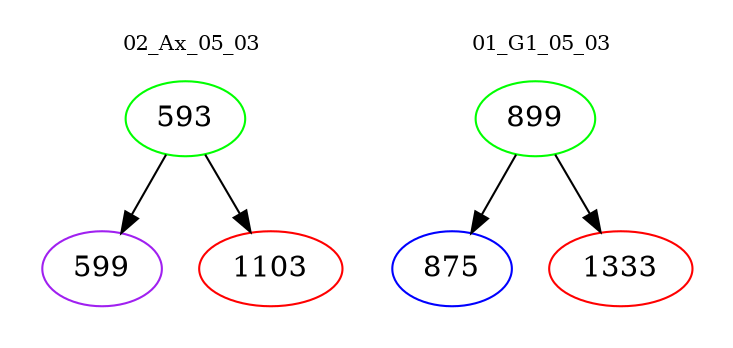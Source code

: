 digraph{
subgraph cluster_0 {
color = white
label = "02_Ax_05_03";
fontsize=10;
T0_593 [label="593", color="green"]
T0_593 -> T0_599 [color="black"]
T0_599 [label="599", color="purple"]
T0_593 -> T0_1103 [color="black"]
T0_1103 [label="1103", color="red"]
}
subgraph cluster_1 {
color = white
label = "01_G1_05_03";
fontsize=10;
T1_899 [label="899", color="green"]
T1_899 -> T1_875 [color="black"]
T1_875 [label="875", color="blue"]
T1_899 -> T1_1333 [color="black"]
T1_1333 [label="1333", color="red"]
}
}

